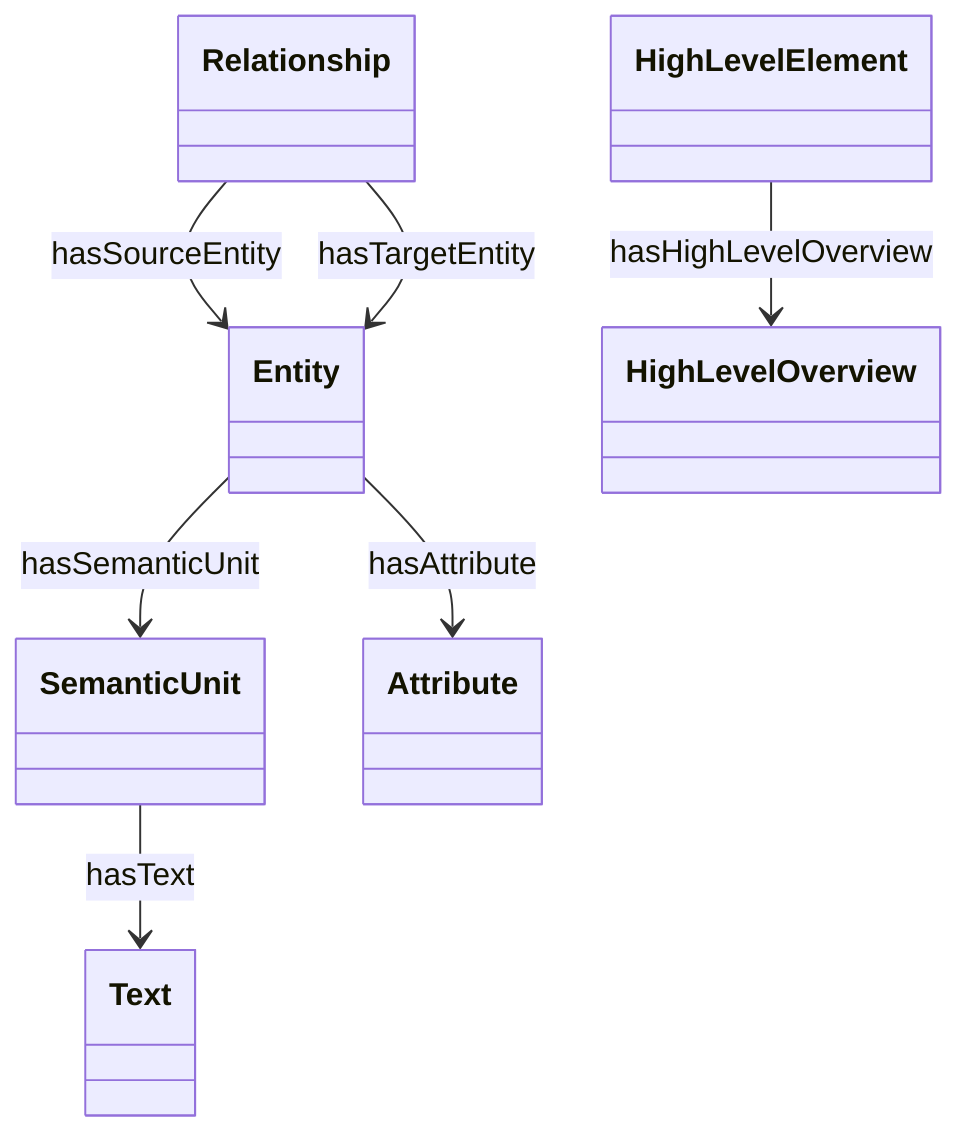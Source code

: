 classDiagram
    Entity --> SemanticUnit: hasSemanticUnit
    Entity --> Attribute: hasAttribute
    Relationship --> Entity: hasSourceEntity
    Relationship --> Entity: hasTargetEntity
    SemanticUnit --> Text: hasText
    HighLevelElement --> HighLevelOverview: hasHighLevelOverview
